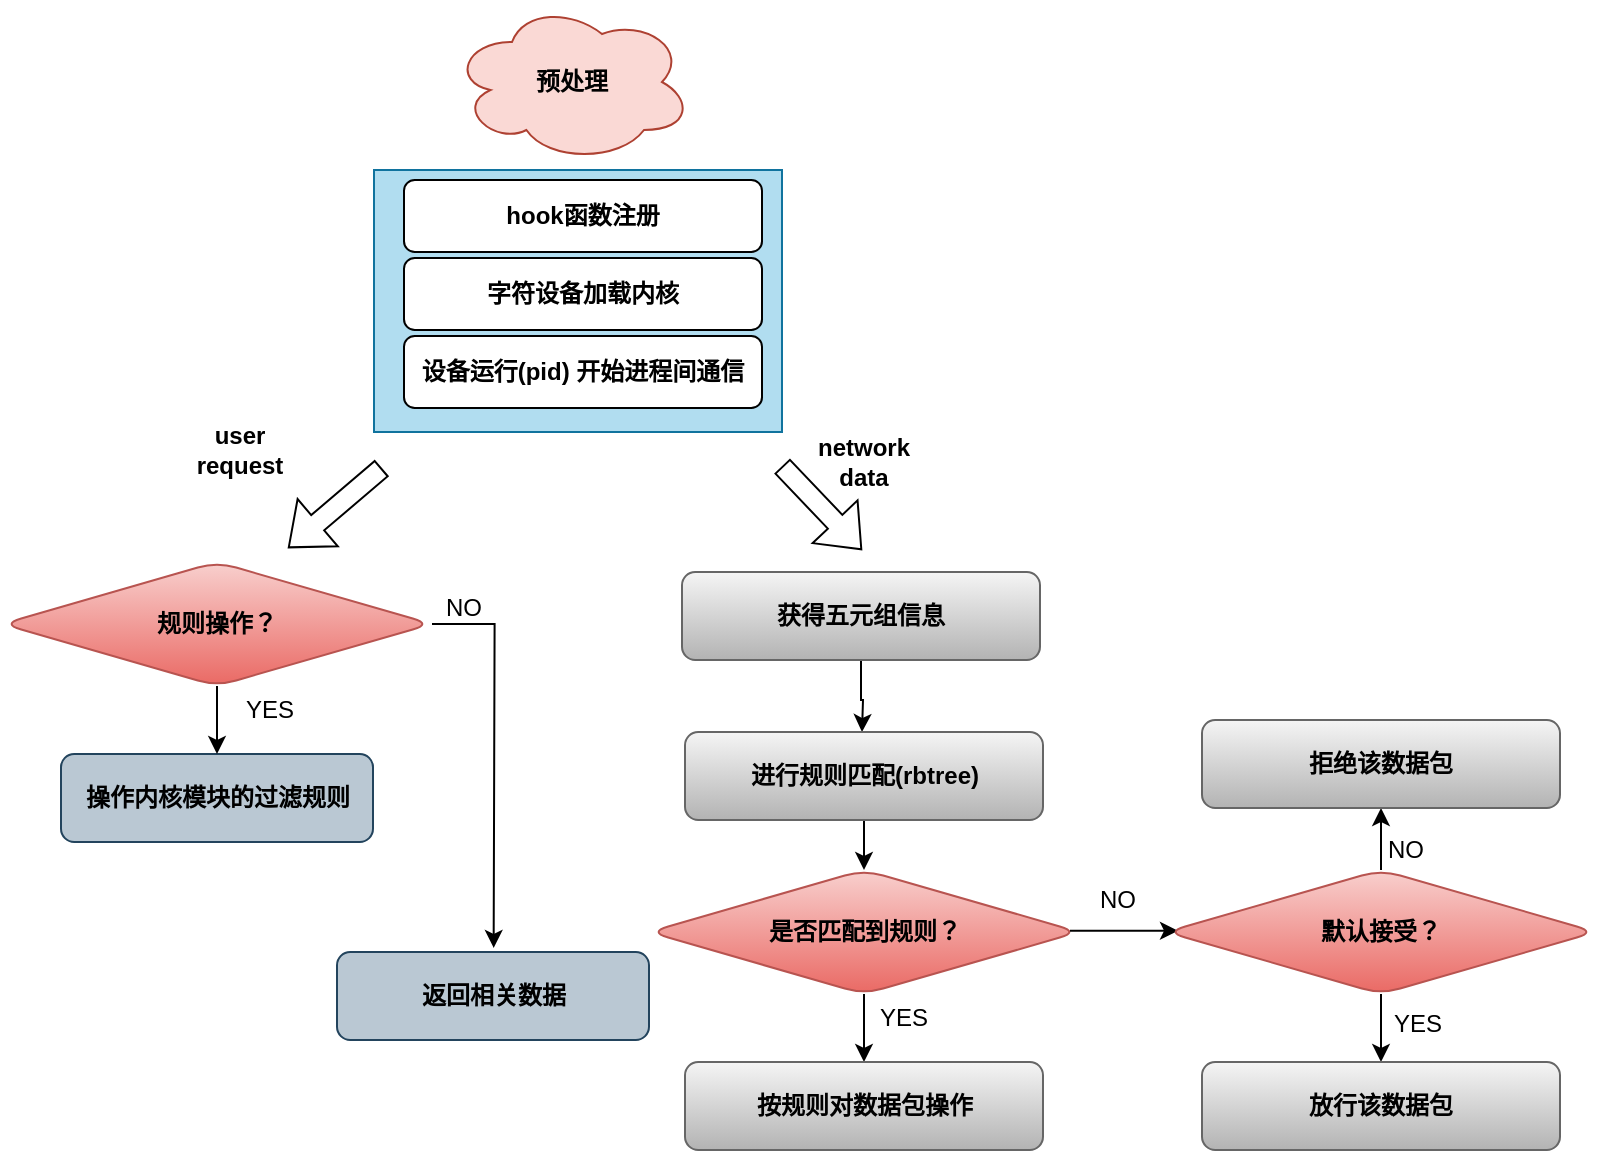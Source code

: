 <mxfile version="20.4.1" type="github">
  <diagram id="LXJU26H65QPMM70Rgac6" name="第 1 页">
    <mxGraphModel dx="920" dy="567" grid="0" gridSize="10" guides="1" tooltips="1" connect="1" arrows="1" fold="1" page="1" pageScale="1" pageWidth="1169" pageHeight="1654" math="0" shadow="0">
      <root>
        <mxCell id="0" />
        <mxCell id="1" parent="0" />
        <mxCell id="cb_BXxq754x93YjZe2MH-24" value="" style="rounded=0;whiteSpace=wrap;html=1;fillColor=#b1ddf0;strokeColor=#10739e;fontStyle=1" vertex="1" parent="1">
          <mxGeometry x="249" y="107" width="204" height="131" as="geometry" />
        </mxCell>
        <mxCell id="cb_BXxq754x93YjZe2MH-17" value="字符设备加载内核" style="rounded=1;whiteSpace=wrap;html=1;fontStyle=1" vertex="1" parent="1">
          <mxGeometry x="264" y="151" width="179" height="36" as="geometry" />
        </mxCell>
        <mxCell id="cb_BXxq754x93YjZe2MH-18" value="预处理" style="ellipse;shape=cloud;whiteSpace=wrap;html=1;fillColor=#fad9d5;strokeColor=#ae4132;fontStyle=1" vertex="1" parent="1">
          <mxGeometry x="288" y="23" width="120" height="80" as="geometry" />
        </mxCell>
        <mxCell id="cb_BXxq754x93YjZe2MH-21" value="hook函数注册" style="rounded=1;whiteSpace=wrap;html=1;fontStyle=1" vertex="1" parent="1">
          <mxGeometry x="264" y="112" width="179" height="36" as="geometry" />
        </mxCell>
        <mxCell id="cb_BXxq754x93YjZe2MH-22" value="设备运行(pid) 开始进程间通信" style="rounded=1;whiteSpace=wrap;html=1;fontFamily=Helvetica;fontStyle=1" vertex="1" parent="1">
          <mxGeometry x="264" y="190" width="179" height="36" as="geometry" />
        </mxCell>
        <mxCell id="cb_BXxq754x93YjZe2MH-25" value="" style="shape=flexArrow;endArrow=classic;html=1;rounded=0;" edge="1" parent="1">
          <mxGeometry width="50" height="50" relative="1" as="geometry">
            <mxPoint x="253" y="256" as="sourcePoint" />
            <mxPoint x="206" y="296" as="targetPoint" />
          </mxGeometry>
        </mxCell>
        <mxCell id="cb_BXxq754x93YjZe2MH-26" value="" style="shape=flexArrow;endArrow=classic;html=1;rounded=0;" edge="1" parent="1">
          <mxGeometry width="50" height="50" relative="1" as="geometry">
            <mxPoint x="453" y="255" as="sourcePoint" />
            <mxPoint x="493" y="297" as="targetPoint" />
          </mxGeometry>
        </mxCell>
        <mxCell id="cb_BXxq754x93YjZe2MH-27" value="user request" style="text;html=1;strokeColor=none;fillColor=none;align=center;verticalAlign=middle;whiteSpace=wrap;rounded=0;fontStyle=1" vertex="1" parent="1">
          <mxGeometry x="152" y="232" width="60" height="30" as="geometry" />
        </mxCell>
        <mxCell id="cb_BXxq754x93YjZe2MH-28" value="network&lt;br&gt;data" style="text;html=1;strokeColor=none;fillColor=none;align=center;verticalAlign=middle;whiteSpace=wrap;rounded=0;fontStyle=1" vertex="1" parent="1">
          <mxGeometry x="464" y="238" width="60" height="30" as="geometry" />
        </mxCell>
        <mxCell id="cb_BXxq754x93YjZe2MH-29" value="操作内核模块的过滤规则" style="rounded=1;whiteSpace=wrap;html=1;fillColor=#bac8d3;strokeColor=#23445d;fontStyle=1" vertex="1" parent="1">
          <mxGeometry x="92.5" y="399" width="156" height="44" as="geometry" />
        </mxCell>
        <mxCell id="cb_BXxq754x93YjZe2MH-32" value="" style="edgeStyle=orthogonalEdgeStyle;rounded=0;orthogonalLoop=1;jettySize=auto;html=1;" edge="1" parent="1" source="cb_BXxq754x93YjZe2MH-30">
          <mxGeometry relative="1" as="geometry">
            <mxPoint x="493" y="388" as="targetPoint" />
          </mxGeometry>
        </mxCell>
        <mxCell id="cb_BXxq754x93YjZe2MH-30" value="获得五元组信息" style="rounded=1;whiteSpace=wrap;html=1;fontStyle=1;fillColor=#f5f5f5;gradientColor=#b3b3b3;strokeColor=#666666;" vertex="1" parent="1">
          <mxGeometry x="403" y="308" width="179" height="44" as="geometry" />
        </mxCell>
        <mxCell id="cb_BXxq754x93YjZe2MH-35" value="" style="edgeStyle=orthogonalEdgeStyle;rounded=0;orthogonalLoop=1;jettySize=auto;html=1;" edge="1" parent="1" source="cb_BXxq754x93YjZe2MH-33" target="cb_BXxq754x93YjZe2MH-34">
          <mxGeometry relative="1" as="geometry" />
        </mxCell>
        <mxCell id="cb_BXxq754x93YjZe2MH-33" value="进行规则匹配(rbtree)" style="rounded=1;whiteSpace=wrap;html=1;fontStyle=1;fillColor=#f5f5f5;gradientColor=#b3b3b3;strokeColor=#666666;" vertex="1" parent="1">
          <mxGeometry x="404.5" y="388" width="179" height="44" as="geometry" />
        </mxCell>
        <mxCell id="cb_BXxq754x93YjZe2MH-52" value="" style="edgeStyle=orthogonalEdgeStyle;rounded=0;orthogonalLoop=1;jettySize=auto;html=1;" edge="1" parent="1" source="cb_BXxq754x93YjZe2MH-34" target="cb_BXxq754x93YjZe2MH-50">
          <mxGeometry relative="1" as="geometry" />
        </mxCell>
        <mxCell id="cb_BXxq754x93YjZe2MH-34" value="是否匹配到规则？" style="rhombus;whiteSpace=wrap;html=1;rounded=1;fontStyle=1;fillColor=#f8cecc;gradientColor=#ea6b66;strokeColor=#b85450;" vertex="1" parent="1">
          <mxGeometry x="386.5" y="457" width="215" height="62" as="geometry" />
        </mxCell>
        <mxCell id="cb_BXxq754x93YjZe2MH-36" value="" style="endArrow=classic;html=1;rounded=0;" edge="1" parent="1">
          <mxGeometry width="50" height="50" relative="1" as="geometry">
            <mxPoint x="597" y="487.41" as="sourcePoint" />
            <mxPoint x="651" y="487.41" as="targetPoint" />
          </mxGeometry>
        </mxCell>
        <mxCell id="cb_BXxq754x93YjZe2MH-46" value="" style="edgeStyle=orthogonalEdgeStyle;rounded=0;orthogonalLoop=1;jettySize=auto;html=1;" edge="1" parent="1" source="cb_BXxq754x93YjZe2MH-39" target="cb_BXxq754x93YjZe2MH-45">
          <mxGeometry relative="1" as="geometry" />
        </mxCell>
        <mxCell id="cb_BXxq754x93YjZe2MH-49" value="" style="edgeStyle=orthogonalEdgeStyle;rounded=0;orthogonalLoop=1;jettySize=auto;html=1;" edge="1" parent="1" source="cb_BXxq754x93YjZe2MH-39" target="cb_BXxq754x93YjZe2MH-48">
          <mxGeometry relative="1" as="geometry" />
        </mxCell>
        <mxCell id="cb_BXxq754x93YjZe2MH-39" value="默认接受？" style="rhombus;whiteSpace=wrap;html=1;rounded=1;fontStyle=1;fillColor=#f8cecc;gradientColor=#ea6b66;strokeColor=#b85450;" vertex="1" parent="1">
          <mxGeometry x="645" y="457" width="215" height="62" as="geometry" />
        </mxCell>
        <mxCell id="cb_BXxq754x93YjZe2MH-42" value="NO" style="text;html=1;strokeColor=none;fillColor=none;align=center;verticalAlign=middle;whiteSpace=wrap;rounded=0;" vertex="1" parent="1">
          <mxGeometry x="591" y="457" width="60" height="30" as="geometry" />
        </mxCell>
        <mxCell id="cb_BXxq754x93YjZe2MH-45" value="放行该数据包" style="rounded=1;whiteSpace=wrap;html=1;fontStyle=1;fillColor=#f5f5f5;gradientColor=#b3b3b3;strokeColor=#666666;" vertex="1" parent="1">
          <mxGeometry x="663" y="553" width="179" height="44" as="geometry" />
        </mxCell>
        <mxCell id="cb_BXxq754x93YjZe2MH-47" value="YES" style="text;html=1;strokeColor=none;fillColor=none;align=center;verticalAlign=middle;whiteSpace=wrap;rounded=0;" vertex="1" parent="1">
          <mxGeometry x="741" y="519" width="60" height="30" as="geometry" />
        </mxCell>
        <mxCell id="cb_BXxq754x93YjZe2MH-48" value="拒绝该数据包" style="rounded=1;whiteSpace=wrap;html=1;fontStyle=1;fillColor=#f5f5f5;gradientColor=#b3b3b3;strokeColor=#666666;" vertex="1" parent="1">
          <mxGeometry x="663" y="382" width="179" height="44" as="geometry" />
        </mxCell>
        <mxCell id="cb_BXxq754x93YjZe2MH-50" value="按规则对数据包操作" style="rounded=1;whiteSpace=wrap;html=1;fontStyle=1;fillColor=#f5f5f5;gradientColor=#b3b3b3;strokeColor=#666666;" vertex="1" parent="1">
          <mxGeometry x="404.5" y="553" width="179" height="44" as="geometry" />
        </mxCell>
        <mxCell id="cb_BXxq754x93YjZe2MH-53" value="YES" style="text;html=1;strokeColor=none;fillColor=none;align=center;verticalAlign=middle;whiteSpace=wrap;rounded=0;" vertex="1" parent="1">
          <mxGeometry x="484" y="516" width="60" height="30" as="geometry" />
        </mxCell>
        <mxCell id="cb_BXxq754x93YjZe2MH-55" value="" style="edgeStyle=orthogonalEdgeStyle;rounded=0;orthogonalLoop=1;jettySize=auto;html=1;" edge="1" parent="1" source="cb_BXxq754x93YjZe2MH-54" target="cb_BXxq754x93YjZe2MH-29">
          <mxGeometry relative="1" as="geometry" />
        </mxCell>
        <mxCell id="cb_BXxq754x93YjZe2MH-58" style="edgeStyle=orthogonalEdgeStyle;rounded=0;orthogonalLoop=1;jettySize=auto;html=1;" edge="1" parent="1" source="cb_BXxq754x93YjZe2MH-54">
          <mxGeometry relative="1" as="geometry">
            <mxPoint x="308.824" y="495.941" as="targetPoint" />
          </mxGeometry>
        </mxCell>
        <mxCell id="cb_BXxq754x93YjZe2MH-54" value="规则操作？" style="rhombus;whiteSpace=wrap;html=1;rounded=1;fillColor=#f8cecc;gradientColor=#ea6b66;strokeColor=#b85450;fontStyle=1" vertex="1" parent="1">
          <mxGeometry x="63" y="303" width="215" height="62" as="geometry" />
        </mxCell>
        <mxCell id="cb_BXxq754x93YjZe2MH-56" value="YES" style="text;html=1;strokeColor=none;fillColor=none;align=center;verticalAlign=middle;whiteSpace=wrap;rounded=0;" vertex="1" parent="1">
          <mxGeometry x="167" y="362" width="60" height="30" as="geometry" />
        </mxCell>
        <mxCell id="cb_BXxq754x93YjZe2MH-57" value="返回相关数据" style="rounded=1;whiteSpace=wrap;html=1;fillColor=#bac8d3;strokeColor=#23445d;fontStyle=1" vertex="1" parent="1">
          <mxGeometry x="230.5" y="498" width="156" height="44" as="geometry" />
        </mxCell>
        <mxCell id="cb_BXxq754x93YjZe2MH-59" value="NO" style="text;html=1;strokeColor=none;fillColor=none;align=center;verticalAlign=middle;whiteSpace=wrap;rounded=0;" vertex="1" parent="1">
          <mxGeometry x="735" y="432" width="60" height="30" as="geometry" />
        </mxCell>
        <mxCell id="cb_BXxq754x93YjZe2MH-60" value="NO" style="text;html=1;strokeColor=none;fillColor=none;align=center;verticalAlign=middle;whiteSpace=wrap;rounded=0;" vertex="1" parent="1">
          <mxGeometry x="264" y="311" width="60" height="30" as="geometry" />
        </mxCell>
      </root>
    </mxGraphModel>
  </diagram>
</mxfile>
